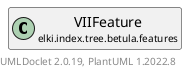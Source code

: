 @startuml
    remove .*\.(Instance|Par|Parameterizer|Factory)$
    set namespaceSeparator none
    hide empty fields
    hide empty methods

    class "<size:14>VIIFeature.Factory\n<size:10>elki.index.tree.betula.features" as elki.index.tree.betula.features.VIIFeature.Factory [[VIIFeature.Factory.html]] {
        {static} +STATIC: Factory
        +make(int): VIIFeature
    }

    interface "<size:14>ClusterFeature.Factory\n<size:10>elki.index.tree.betula.features" as elki.index.tree.betula.features.ClusterFeature.Factory<VIIFeature> [[ClusterFeature.Factory.html]] {
        {abstract} +make(int): VIIFeature
    }
    class "<size:14>VIIFeature\n<size:10>elki.index.tree.betula.features" as elki.index.tree.betula.features.VIIFeature [[VIIFeature.html]]
    class "<size:14>VIIFeature.Factory.Par\n<size:10>elki.index.tree.betula.features" as elki.index.tree.betula.features.VIIFeature.Factory.Par [[VIIFeature.Factory.Par.html]]

    elki.index.tree.betula.features.ClusterFeature.Factory <|.. elki.index.tree.betula.features.VIIFeature.Factory
    elki.index.tree.betula.features.VIIFeature +-- elki.index.tree.betula.features.VIIFeature.Factory
    elki.index.tree.betula.features.VIIFeature.Factory +-- elki.index.tree.betula.features.VIIFeature.Factory.Par

    center footer UMLDoclet 2.0.19, PlantUML 1.2022.8
@enduml

